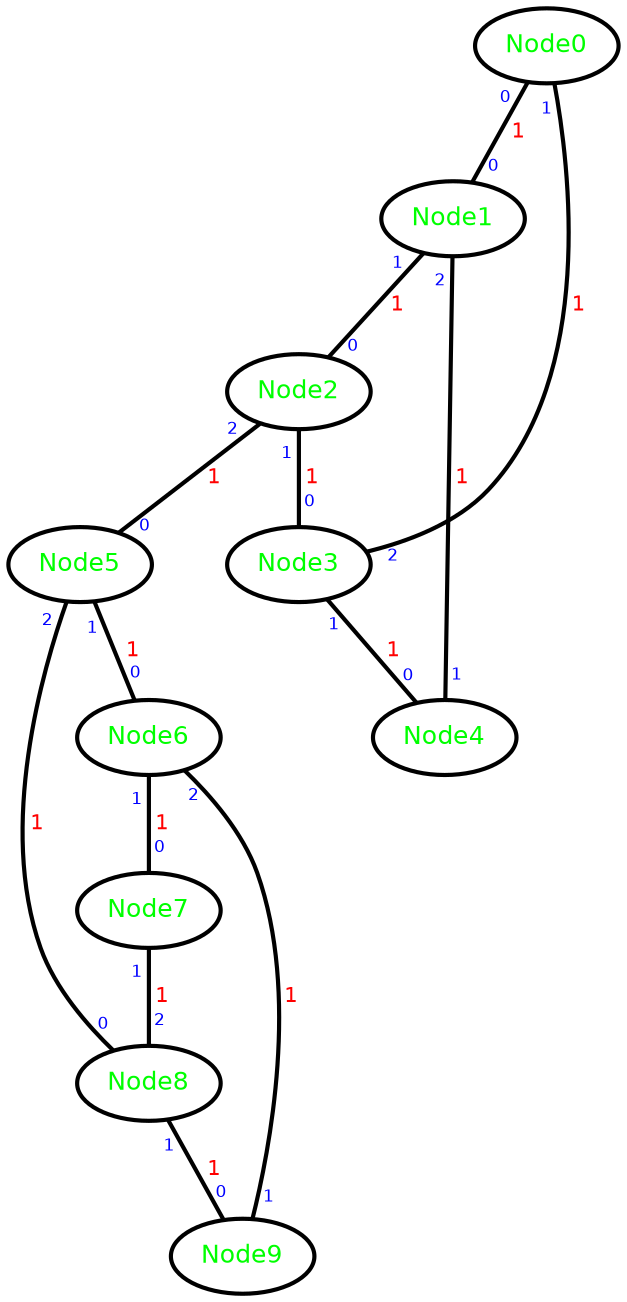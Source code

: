 // Number of switches: 10
// Ports/Switch: 3
// Network Connectivity: 
// ----------------------------------------------------------
graph topology {
  nodesep=0.5
  node[fontname=Helvetica,fontsize=12,fontcolor=green]
  edge[fontname=Helvetica,fontsize=10,fontcolor=red]
  Node0[style=bold]
  Node1[style=bold]
  Node2[style=bold]
  Node3[style=bold]
  Node4[style=bold]
  Node5[style=bold]
  Node6[style=bold]
  Node7[style=bold]
  Node8[style=bold]
  Node9[style=bold]
// Node 0
  // Port 0 is connected to port 0 on node 1 with cost 1.
  Node0 -- Node1 [headlabel="0", taillabel="0", label=" 1", labelfontname=Helvetica, labelfontcolor=blue, labelfontsize=8, style=bold, labeldistance=1.3]
  // Port 1 is connected to port 2 on node 3 with cost 1.
  Node0 -- Node3 [headlabel="2", taillabel="1", label=" 1", labelfontname=Helvetica, labelfontcolor=blue, labelfontsize=8, style=bold, labeldistance=1.3]
  // Port 2 is not connected.
// Node 1
  // Port 0 is connected to port 0 on node 0 with cost 1.
  // Port 1 is connected to port 0 on node 2 with cost 1.
  Node1 -- Node2 [headlabel="0", taillabel="1", label=" 1", labelfontname=Helvetica, labelfontcolor=blue, labelfontsize=8, style=bold, labeldistance=1.3]
  // Port 2 is connected to port 1 on node 4 with cost 1.
  Node1 -- Node4 [headlabel="1", taillabel="2", label=" 1", labelfontname=Helvetica, labelfontcolor=blue, labelfontsize=8, style=bold, labeldistance=1.3]
// Node 2
  // Port 0 is connected to port 1 on node 1 with cost 1.
  // Port 1 is connected to port 0 on node 3 with cost 1.
  Node2 -- Node3 [headlabel="0", taillabel="1", label=" 1", labelfontname=Helvetica, labelfontcolor=blue, labelfontsize=8, style=bold, labeldistance=1.3]
  // Port 2 is connected to port 0 on node 5 with cost 1.
  Node2 -- Node5 [headlabel="0", taillabel="2", label=" 1", labelfontname=Helvetica, labelfontcolor=blue, labelfontsize=8, style=bold, labeldistance=1.3]
// Node 3
  // Port 0 is connected to port 1 on node 2 with cost 1.
  // Port 1 is connected to port 0 on node 4 with cost 1.
  Node3 -- Node4 [headlabel="0", taillabel="1", label=" 1", labelfontname=Helvetica, labelfontcolor=blue, labelfontsize=8, style=bold, labeldistance=1.3]
  // Port 2 is connected to port 1 on node 0 with cost 1.
// Node 4
  // Port 0 is connected to port 1 on node 3 with cost 1.
  // Port 1 is connected to port 2 on node 1 with cost 1.
  // Port 2 is not connected.
// Node 5
  // Port 0 is connected to port 2 on node 2 with cost 1.
  // Port 1 is connected to port 0 on node 6 with cost 1.
  Node5 -- Node6 [headlabel="0", taillabel="1", label=" 1", labelfontname=Helvetica, labelfontcolor=blue, labelfontsize=8, style=bold, labeldistance=1.3]
  // Port 2 is connected to port 0 on node 8 with cost 1.
  Node5 -- Node8 [headlabel="0", taillabel="2", label=" 1", labelfontname=Helvetica, labelfontcolor=blue, labelfontsize=8, style=bold, labeldistance=1.3]
// Node 6
  // Port 0 is connected to port 1 on node 5 with cost 1.
  // Port 1 is connected to port 0 on node 7 with cost 1.
  Node6 -- Node7 [headlabel="0", taillabel="1", label=" 1", labelfontname=Helvetica, labelfontcolor=blue, labelfontsize=8, style=bold, labeldistance=1.3]
  // Port 2 is connected to port 1 on node 9 with cost 1.
  Node6 -- Node9 [headlabel="1", taillabel="2", label=" 1", labelfontname=Helvetica, labelfontcolor=blue, labelfontsize=8, style=bold, labeldistance=1.3]
// Node 7
  // Port 0 is connected to port 1 on node 6 with cost 1.
  // Port 1 is connected to port 2 on node 8 with cost 1.
  Node7 -- Node8 [headlabel="2", taillabel="1", label=" 1", labelfontname=Helvetica, labelfontcolor=blue, labelfontsize=8, style=bold, labeldistance=1.3]
  // Port 2 is not connected.
// Node 8
  // Port 0 is connected to port 2 on node 5 with cost 1.
  // Port 1 is connected to port 0 on node 9 with cost 1.
  Node8 -- Node9 [headlabel="0", taillabel="1", label=" 1", labelfontname=Helvetica, labelfontcolor=blue, labelfontsize=8, style=bold, labeldistance=1.3]
  // Port 2 is connected to port 1 on node 7 with cost 1.
// Node 9
  // Port 0 is connected to port 1 on node 8 with cost 1.
  // Port 1 is connected to port 2 on node 6 with cost 1.
  // Port 2 is not connected.
}
